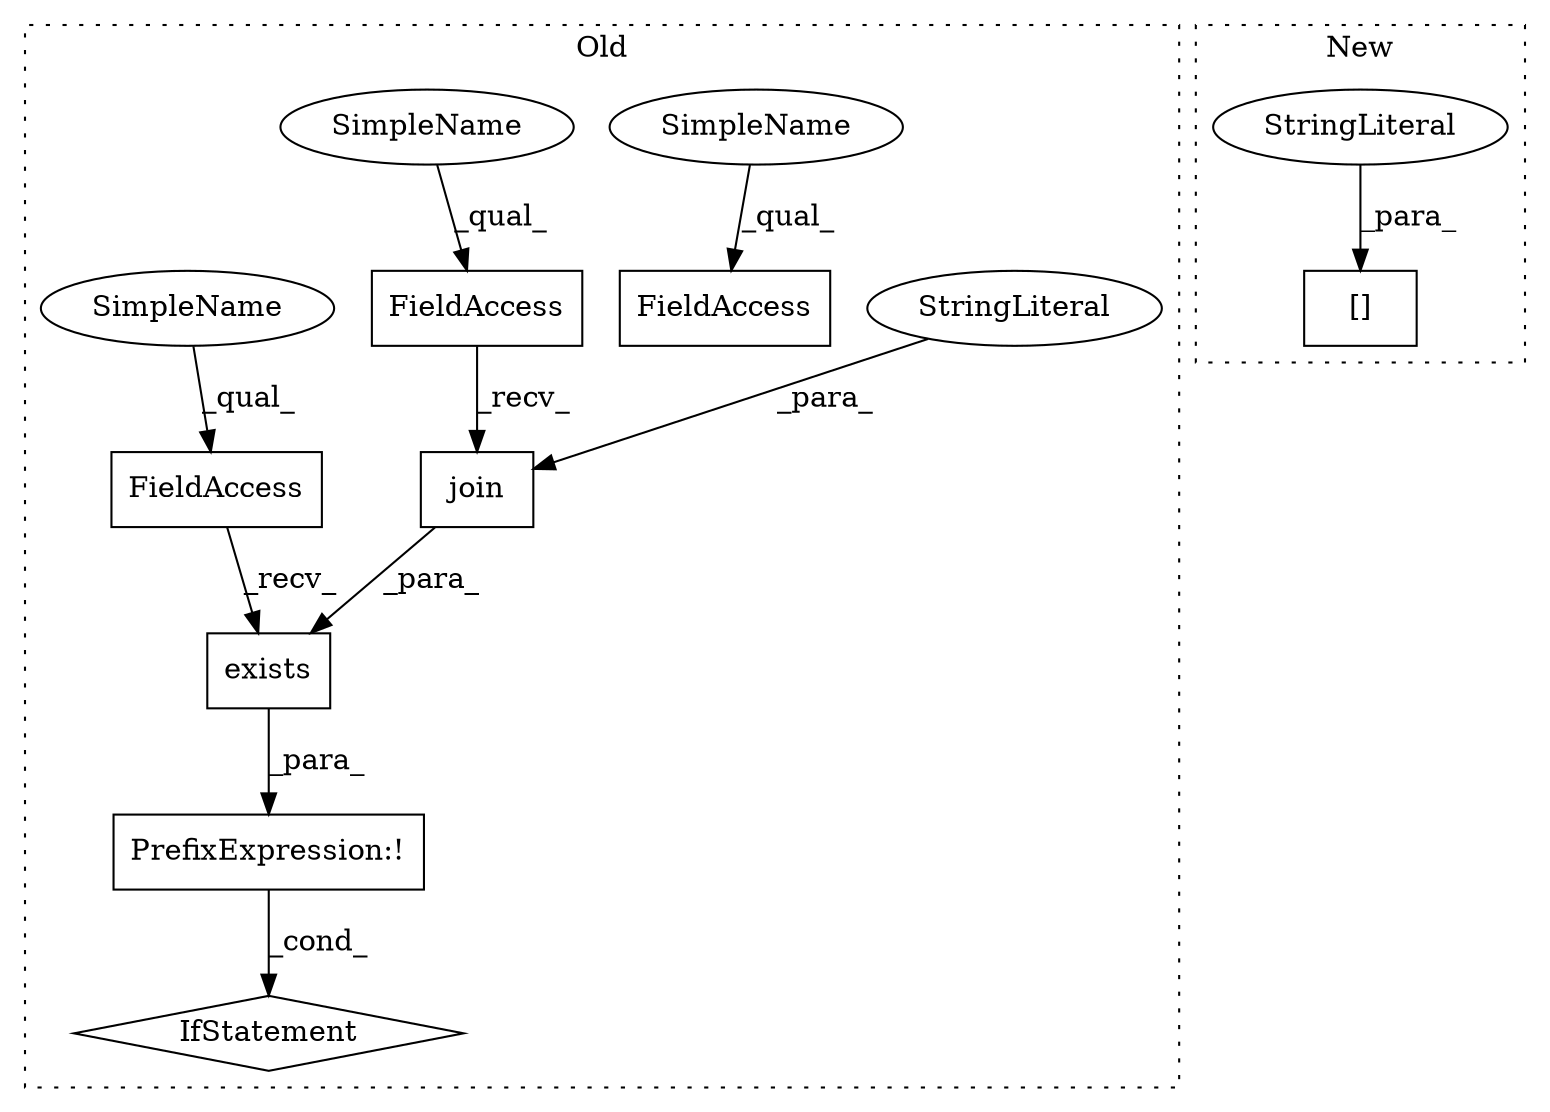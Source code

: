 digraph G {
subgraph cluster0 {
1 [label="exists" a="32" s="1104,1118" l="7,1" shape="box"];
3 [label="IfStatement" a="25" s="1091,1119" l="4,2" shape="diamond"];
4 [label="FieldAccess" a="22" s="1096" l="7" shape="box"];
6 [label="PrefixExpression:!" a="38" s="1095" l="1" shape="box"];
7 [label="join" a="32" s="965,987" l="5,1" shape="box"];
8 [label="FieldAccess" a="22" s="957" l="7" shape="box"];
9 [label="StringLiteral" a="45" s="974" l="13" shape="ellipse"];
10 [label="FieldAccess" a="22" s="938" l="7" shape="box"];
11 [label="SimpleName" a="42" s="938" l="2" shape="ellipse"];
12 [label="SimpleName" a="42" s="957" l="2" shape="ellipse"];
13 [label="SimpleName" a="42" s="1096" l="2" shape="ellipse"];
label = "Old";
style="dotted";
}
subgraph cluster1 {
2 [label="[]" a="2" s="868,891" l="9,1" shape="box"];
5 [label="StringLiteral" a="45" s="877" l="14" shape="ellipse"];
label = "New";
style="dotted";
}
1 -> 6 [label="_para_"];
4 -> 1 [label="_recv_"];
5 -> 2 [label="_para_"];
6 -> 3 [label="_cond_"];
7 -> 1 [label="_para_"];
8 -> 7 [label="_recv_"];
9 -> 7 [label="_para_"];
11 -> 10 [label="_qual_"];
12 -> 8 [label="_qual_"];
13 -> 4 [label="_qual_"];
}